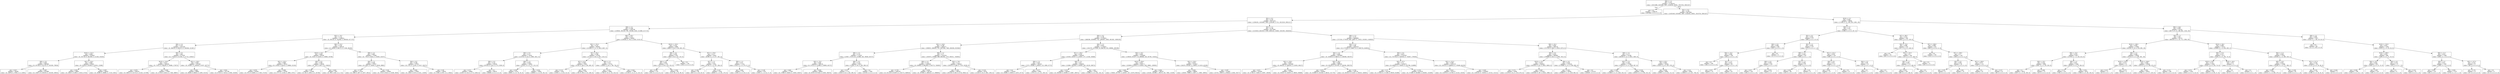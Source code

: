 digraph Tree {
node [shape=box] ;
0 [label="X[8] <= 1.5\ngini = 0.767\nsamples = 11106543\nvalue = [3315496, 5202464, 1997, 5144334, 28561, 1814750, 2061547]"] ;
1 [label="gini = 0.0\nsamples = 1188579\nvalue = [1879947, 0, 0, 0, 0, 0, 0]"] ;
0 -> 1 [labeldistance=2.5, labelangle=45, headlabel="True"] ;
2 [label="X[1] <= 0.5\ngini = 0.744\nsamples = 9917964\nvalue = [1435549, 5202464, 1997, 5144334, 28561, 1814750, 2061547]"] ;
0 -> 2 [labeldistance=2.5, labelangle=-45, headlabel="False"] ;
3 [label="X[5] <= 0.5\ngini = 0.742\nsamples = 9871318\nvalue = [1364181, 5202464, 1985, 5144188, 27751, 1813259, 2061527]"] ;
2 -> 3 ;
4 [label="X[8] <= 2.5\ngini = 0.748\nsamples = 1293709\nvalue = [138565, 392142, 795, 781046, 4343, 311666, 417173]"] ;
3 -> 4 ;
5 [label="X[3] <= 74.5\ngini = 0.713\nsamples = 1199614\nvalue = [0, 392142, 0, 781046, 0, 306548, 417173]"] ;
4 -> 5 ;
6 [label="X[9] <= 2.5\ngini = 0.707\nsamples = 1031456\nvalue = [0, 368102, 0, 692673, 0, 249288, 321067]"] ;
5 -> 6 ;
7 [label="X[10] <= 215.5\ngini = 0.694\nsamples = 553828\nvalue = [0, 191743, 0, 381308, 0, 211565, 91620]"] ;
6 -> 7 ;
8 [label="X[9] <= 0.5\ngini = 0.692\nsamples = 460386\nvalue = [0, 167549, 0, 321122, 0, 161030, 79034]"] ;
7 -> 8 ;
9 [label="gini = 0.627\nsamples = 38300\nvalue = [0, 10878, 0, 27603, 0, 0, 22081]"] ;
8 -> 9 ;
10 [label="gini = 0.687\nsamples = 422086\nvalue = [0, 156671, 0, 293519, 0, 161030, 56953]"] ;
8 -> 10 ;
11 [label="X[2] <= 124.5\ngini = 0.682\nsamples = 93442\nvalue = [0, 24194, 0, 60186, 0, 50535, 12586]"] ;
7 -> 11 ;
12 [label="gini = 0.634\nsamples = 48807\nvalue = [0, 5596, 0, 31380, 0, 33325, 6734]"] ;
11 -> 12 ;
13 [label="gini = 0.697\nsamples = 44635\nvalue = [0, 18598, 0, 28806, 0, 17210, 5852]"] ;
11 -> 13 ;
14 [label="X[0] <= 0.5\ngini = 0.68\nsamples = 477628\nvalue = [0, 176359, 0, 311365, 0, 37723, 229447]"] ;
6 -> 14 ;
15 [label="X[10] <= 214.5\ngini = 0.672\nsamples = 280059\nvalue = [0, 72552, 0, 168326, 0, 29486, 172675]"] ;
14 -> 15 ;
16 [label="gini = 0.679\nsamples = 208255\nvalue = [0, 58822, 0, 125714, 0, 22140, 122788]"] ;
15 -> 16 ;
17 [label="gini = 0.648\nsamples = 71804\nvalue = [0, 13730, 0, 42612, 0, 7346, 49887]"] ;
15 -> 17 ;
18 [label="X[2] <= 126.5\ngini = 0.645\nsamples = 197569\nvalue = [0, 103807, 0, 143039, 0, 8237, 56772]"] ;
14 -> 18 ;
19 [label="gini = 0.646\nsamples = 89861\nvalue = [0, 36494, 0, 68823, 0, 4299, 32223]"] ;
18 -> 19 ;
20 [label="gini = 0.631\nsamples = 107708\nvalue = [0, 67313, 0, 74216, 0, 3938, 24549]"] ;
18 -> 20 ;
21 [label="X[6] <= 31.0\ngini = 0.704\nsamples = 168158\nvalue = [0, 24040, 0, 88373, 0, 57260, 96106]"] ;
5 -> 21 ;
22 [label="X[10] <= 23.5\ngini = 0.683\nsamples = 94760\nvalue = [0, 16247, 0, 61832, 0, 20868, 50769]"] ;
21 -> 22 ;
23 [label="X[2] <= 132.5\ngini = 0.686\nsamples = 78514\nvalue = [0, 15508, 0, 56235, 0, 20868, 31316]"] ;
22 -> 23 ;
24 [label="gini = 0.679\nsamples = 62958\nvalue = [0, 9731, 0, 44901, 0, 17169, 27519]"] ;
23 -> 24 ;
25 [label="gini = 0.686\nsamples = 15556\nvalue = [0, 5777, 0, 11334, 0, 3699, 3797]"] ;
23 -> 25 ;
26 [label="X[0] <= 0.5\ngini = 0.383\nsamples = 16246\nvalue = [0, 739, 0, 5597, 0, 0, 19453]"] ;
22 -> 26 ;
27 [label="gini = 0.36\nsamples = 15296\nvalue = [0, 541, 0, 4955, 0, 0, 18738]"] ;
26 -> 27 ;
28 [label="gini = 0.602\nsamples = 950\nvalue = [0, 198, 0, 642, 0, 0, 715]"] ;
26 -> 28 ;
29 [label="X[9] <= 2.5\ngini = 0.692\nsamples = 73398\nvalue = [0, 7793, 0, 26541, 0, 36392, 45337]"] ;
21 -> 29 ;
30 [label="X[4] <= 7.5\ngini = 0.649\nsamples = 37637\nvalue = [0, 5091, 0, 14300, 0, 30245, 9865]"] ;
29 -> 30 ;
31 [label="gini = 0.728\nsamples = 11553\nvalue = [0, 2366, 0, 4877, 0, 4977, 6015]"] ;
30 -> 31 ;
32 [label="gini = 0.56\nsamples = 26084\nvalue = [0, 2725, 0, 9423, 0, 25268, 3850]"] ;
30 -> 32 ;
33 [label="X[4] <= 6.5\ngini = 0.546\nsamples = 35761\nvalue = [0, 2702, 0, 12241, 0, 6147, 35472]"] ;
29 -> 33 ;
34 [label="gini = 0.665\nsamples = 15845\nvalue = [0, 1594, 0, 5474, 0, 6141, 11830]"] ;
33 -> 34 ;
35 [label="gini = 0.39\nsamples = 19916\nvalue = [0, 1108, 0, 6767, 0, 6, 23642]"] ;
33 -> 35 ;
36 [label="X[6] <= 44.5\ngini = 0.131\nsamples = 94095\nvalue = [138565, 0, 795, 0, 4343, 5118, 0]"] ;
4 -> 36 ;
37 [label="X[2] <= 131.5\ngini = 0.125\nsamples = 89206\nvalue = [131883, 0, 757, 0, 3823, 4637, 0]"] ;
36 -> 37 ;
38 [label="X[0] <= 0.5\ngini = 0.111\nsamples = 74502\nvalue = [110741, 0, 523, 0, 2890, 3421, 0]"] ;
37 -> 38 ;
39 [label="X[8] <= 4.5\ngini = 0.132\nsamples = 59539\nvalue = [87420, 0, 518, 0, 2773, 3209, 0]"] ;
38 -> 39 ;
40 [label="gini = 0.372\nsamples = 18665\nvalue = [22957, 0, 518, 0, 2773, 3209, 0]"] ;
39 -> 40 ;
41 [label="gini = 0.0\nsamples = 40874\nvalue = [64463, 0, 0, 0, 0, 0, 0]"] ;
39 -> 41 ;
42 [label="X[9] <= 2.5\ngini = 0.028\nsamples = 14963\nvalue = [23321, 0, 5, 0, 117, 212, 0]"] ;
38 -> 42 ;
43 [label="gini = 0.039\nsamples = 4122\nvalue = [6462, 0, 3, 0, 78, 50, 0]"] ;
42 -> 43 ;
44 [label="gini = 0.024\nsamples = 10841\nvalue = [16859, 0, 2, 0, 39, 162, 0]"] ;
42 -> 44 ;
45 [label="X[7] <= 85.5\ngini = 0.188\nsamples = 14704\nvalue = [21142, 0, 234, 0, 933, 1216, 0]"] ;
37 -> 45 ;
46 [label="X[7] <= 41.5\ngini = 0.449\nsamples = 1949\nvalue = [2239, 0, 200, 0, 185, 482, 0]"] ;
45 -> 46 ;
47 [label="gini = 0.113\nsamples = 1031\nvalue = [1539, 0, 1, 0, 63, 33, 0]"] ;
46 -> 47 ;
48 [label="gini = 0.655\nsamples = 918\nvalue = [700, 0, 199, 0, 122, 449, 0]"] ;
46 -> 48 ;
49 [label="X[9] <= 2.5\ngini = 0.14\nsamples = 12755\nvalue = [18903, 0, 34, 0, 748, 734, 0]"] ;
45 -> 49 ;
50 [label="gini = 0.252\nsamples = 5689\nvalue = [7783, 0, 19, 0, 735, 524, 0]"] ;
49 -> 50 ;
51 [label="gini = 0.041\nsamples = 7066\nvalue = [11120, 0, 15, 0, 13, 210, 0]"] ;
49 -> 51 ;
52 [label="X[10] <= 135.5\ngini = 0.243\nsamples = 4889\nvalue = [6682, 0, 38, 0, 520, 481, 0]"] ;
36 -> 52 ;
53 [label="X[8] <= 4.5\ngini = 0.459\nsamples = 434\nvalue = [486, 0, 36, 0, 43, 120, 0]"] ;
52 -> 53 ;
54 [label="X[8] <= 3.5\ngini = 0.602\nsamples = 278\nvalue = [251, 0, 36, 0, 43, 120, 0]"] ;
53 -> 54 ;
55 [label="gini = 0.239\nsamples = 179\nvalue = [251, 0, 0, 0, 8, 31, 0]"] ;
54 -> 55 ;
56 [label="gini = 0.592\nsamples = 99\nvalue = [0, 0, 36, 0, 35, 89, 0]"] ;
54 -> 56 ;
57 [label="gini = 0.0\nsamples = 156\nvalue = [235, 0, 0, 0, 0, 0, 0]"] ;
53 -> 57 ;
58 [label="X[7] <= 178.5\ngini = 0.217\nsamples = 4455\nvalue = [6196, 0, 2, 0, 477, 361, 0]"] ;
52 -> 58 ;
59 [label="X[7] <= 1.5\ngini = 0.18\nsamples = 3331\nvalue = [4744, 0, 1, 0, 207, 304, 0]"] ;
58 -> 59 ;
60 [label="gini = 0.548\nsamples = 86\nvalue = [86, 0, 0, 0, 26, 28, 0]"] ;
59 -> 60 ;
61 [label="gini = 0.167\nsamples = 3245\nvalue = [4658, 0, 1, 0, 181, 276, 0]"] ;
59 -> 61 ;
62 [label="X[9] <= 1.5\ngini = 0.311\nsamples = 1124\nvalue = [1452, 0, 1, 0, 270, 57, 0]"] ;
58 -> 62 ;
63 [label="gini = 0.483\nsamples = 210\nvalue = [149, 0, 0, 0, 216, 0, 0]"] ;
62 -> 63 ;
64 [label="gini = 0.149\nsamples = 914\nvalue = [1303, 0, 1, 0, 54, 57, 0]"] ;
62 -> 64 ;
65 [label="X[5] <= 1.5\ngini = 0.736\nsamples = 8577609\nvalue = [1225616, 4810322, 1190, 4363142, 23408, 1501593, 1644354]"] ;
3 -> 65 ;
66 [label="X[0] <= 0.5\ngini = 0.736\nsamples = 3732624\nvalue = [468298, 2039963, 742, 1894367, 8385, 491582, 1000529]"] ;
65 -> 66 ;
67 [label="X[2] <= 118.5\ngini = 0.766\nsamples = 1962571\nvalue = [306922, 566459, 732, 1007584, 7463, 404594, 810340]"] ;
66 -> 67 ;
68 [label="X[8] <= 2.5\ngini = 0.713\nsamples = 175547\nvalue = [13947, 37474, 43, 121986, 343, 39583, 64737]"] ;
67 -> 68 ;
69 [label="X[3] <= 70.5\ngini = 0.682\nsamples = 166134\nvalue = [0, 37474, 0, 121986, 0, 38993, 64737]"] ;
68 -> 69 ;
70 [label="gini = 0.691\nsamples = 77293\nvalue = [0, 27998, 0, 54630, 0, 13630, 26267]"] ;
69 -> 70 ;
71 [label="gini = 0.659\nsamples = 88841\nvalue = [0, 9476, 0, 67356, 0, 25363, 38470]"] ;
69 -> 71 ;
72 [label="X[8] <= 4.5\ngini = 0.124\nsamples = 9413\nvalue = [13947, 0, 43, 0, 343, 590, 0]"] ;
68 -> 72 ;
73 [label="gini = 0.517\nsamples = 1775\nvalue = [1818, 0, 43, 0, 343, 590, 0]"] ;
72 -> 73 ;
74 [label="gini = 0.0\nsamples = 7638\nvalue = [12129, 0, 0, 0, 0, 0, 0]"] ;
72 -> 74 ;
75 [label="X[8] <= 2.5\ngini = 0.77\nsamples = 1787024\nvalue = [292975, 528985, 689, 885598, 7120, 365011, 745603]"] ;
67 -> 75 ;
76 [label="X[9] <= 2.5\ngini = 0.724\nsamples = 1590592\nvalue = [0, 528985, 0, 885598, 0, 354773, 745603]"] ;
75 -> 76 ;
77 [label="gini = 0.729\nsamples = 1044797\nvalue = [0, 331129, 0, 619072, 0, 354773, 346910]"] ;
76 -> 77 ;
78 [label="gini = 0.639\nsamples = 545795\nvalue = [0, 197856, 0, 266526, 0, 0, 398693]"] ;
76 -> 78 ;
79 [label="X[3] <= 76.5\ngini = 0.111\nsamples = 196432\nvalue = [292975, 0, 689, 0, 7120, 10238, 0]"] ;
75 -> 79 ;
80 [label="gini = 0.106\nsamples = 188197\nvalue = [281552, 0, 663, 0, 6754, 9048, 0]"] ;
79 -> 80 ;
81 [label="gini = 0.219\nsamples = 8235\nvalue = [11423, 0, 26, 0, 366, 1190, 0]"] ;
79 -> 81 ;
82 [label="X[4] <= 2.5\ngini = 0.614\nsamples = 1770053\nvalue = [161376, 1473504, 10, 886783, 922, 86988, 190189]"] ;
66 -> 82 ;
83 [label="X[7] <= 126.5\ngini = 0.518\nsamples = 536359\nvalue = [23356, 542027, 0, 225937, 377, 21194, 35648]"] ;
82 -> 83 ;
84 [label="X[8] <= 2.5\ngini = 0.441\nsamples = 181421\nvalue = [7372, 205861, 0, 60032, 115, 5065, 8773]"] ;
83 -> 84 ;
85 [label="gini = 0.41\nsamples = 176559\nvalue = [0, 205861, 0, 60032, 0, 4875, 8773]"] ;
84 -> 85 ;
86 [label="gini = 0.077\nsamples = 4862\nvalue = [7372, 0, 0, 0, 115, 190, 0]"] ;
84 -> 86 ;
87 [label="X[8] <= 2.5\ngini = 0.55\nsamples = 354938\nvalue = [15984, 336166, 0, 165905, 262, 16129, 26875]"] ;
83 -> 87 ;
88 [label="gini = 0.523\nsamples = 344591\nvalue = [0, 336166, 0, 165905, 0, 15887, 26875]"] ;
87 -> 88 ;
89 [label="gini = 0.06\nsamples = 10347\nvalue = [15984, 0, 0, 0, 262, 242, 0]"] ;
87 -> 89 ;
90 [label="X[4] <= 10.5\ngini = 0.645\nsamples = 1233694\nvalue = [138020, 931477, 10, 660846, 545, 65794, 154541]"] ;
82 -> 90 ;
91 [label="X[10] <= 230.5\ngini = 0.652\nsamples = 919771\nvalue = [103650, 670035, 6, 510935, 539, 59661, 109361]"] ;
90 -> 91 ;
92 [label="gini = 0.661\nsamples = 730984\nvalue = [78405, 507767, 5, 420357, 357, 51976, 96252]"] ;
91 -> 92 ;
93 [label="gini = 0.604\nsamples = 188787\nvalue = [25245, 162268, 1, 90578, 182, 7685, 13109]"] ;
91 -> 93 ;
94 [label="X[2] <= 124.5\ngini = 0.619\nsamples = 313923\nvalue = [34370, 261442, 4, 149911, 6, 6133, 45180]"] ;
90 -> 94 ;
95 [label="gini = 0.656\nsamples = 98856\nvalue = [10629, 70969, 0, 53671, 0, 2089, 18903]"] ;
94 -> 95 ;
96 [label="gini = 0.597\nsamples = 215067\nvalue = [23741, 190473, 4, 96240, 6, 4044, 26277]"] ;
94 -> 96 ;
97 [label="X[8] <= 2.5\ngini = 0.731\nsamples = 4844985\nvalue = [757318, 2770359, 448, 2468775, 15023, 1010011, 643825]"] ;
65 -> 97 ;
98 [label="X[4] <= 5.5\ngini = 0.68\nsamples = 4350235\nvalue = [0, 2770359, 0, 2468775, 0, 1000735, 643825]"] ;
97 -> 98 ;
99 [label="X[4] <= 3.5\ngini = 0.684\nsamples = 1614692\nvalue = [0, 1036615, 0, 886121, 0, 266368, 364797]"] ;
98 -> 99 ;
100 [label="X[2] <= 120.5\ngini = 0.659\nsamples = 625489\nvalue = [0, 444181, 0, 338530, 0, 121832, 84527]"] ;
99 -> 100 ;
101 [label="gini = 0.672\nsamples = 103582\nvalue = [0, 51764, 0, 72858, 0, 22997, 16059]"] ;
100 -> 101 ;
102 [label="gini = 0.649\nsamples = 521907\nvalue = [0, 392417, 0, 265672, 0, 98835, 68468]"] ;
100 -> 102 ;
103 [label="X[3] <= 64.5\ngini = 0.694\nsamples = 989203\nvalue = [0, 592434, 0, 547591, 0, 144536, 280270]"] ;
99 -> 103 ;
104 [label="gini = 0.674\nsamples = 458487\nvalue = [0, 310809, 0, 235164, 0, 48016, 131779]"] ;
103 -> 104 ;
105 [label="gini = 0.704\nsamples = 530716\nvalue = [0, 281625, 0, 312427, 0, 96520, 148491]"] ;
103 -> 105 ;
106 [label="X[0] <= 0.5\ngini = 0.673\nsamples = 2735543\nvalue = [0, 1733744, 0, 1582654, 0, 734367, 279028]"] ;
98 -> 106 ;
107 [label="X[3] <= 47.5\ngini = 0.71\nsamples = 1203973\nvalue = [0, 400613, 0, 734035, 0, 555798, 214898]"] ;
106 -> 107 ;
108 [label="gini = 0.72\nsamples = 291294\nvalue = [0, 127933, 0, 171169, 0, 99303, 62498]"] ;
107 -> 108 ;
109 [label="gini = 0.702\nsamples = 912679\nvalue = [0, 272680, 0, 562866, 0, 456495, 152400]"] ;
107 -> 109 ;
110 [label="X[2] <= 122.5\ngini = 0.569\nsamples = 1531570\nvalue = [0, 1333131, 0, 848619, 0, 178569, 64130]"] ;
106 -> 110 ;
111 [label="gini = 0.612\nsamples = 197473\nvalue = [0, 152976, 0, 115709, 0, 31318, 12618]"] ;
110 -> 111 ;
112 [label="gini = 0.562\nsamples = 1334097\nvalue = [0, 1180155, 0, 732910, 0, 147251, 51512]"] ;
110 -> 112 ;
113 [label="X[6] <= 42.5\ngini = 0.062\nsamples = 494750\nvalue = [757318, 0, 448, 0, 15023, 9276, 0]"] ;
97 -> 113 ;
114 [label="X[0] <= 0.5\ngini = 0.053\nsamples = 460982\nvalue = [708989, 0, 433, 0, 11390, 7813, 0]"] ;
113 -> 114 ;
115 [label="X[10] <= 15.5\ngini = 0.074\nsamples = 284833\nvalue = [432923, 0, 421, 0, 9851, 6830, 0]"] ;
114 -> 115 ;
116 [label="gini = 0.271\nsamples = 9298\nvalue = [12378, 0, 54, 0, 1310, 870, 0]"] ;
115 -> 116 ;
117 [label="gini = 0.067\nsamples = 275535\nvalue = [420545, 0, 367, 0, 8541, 5960, 0]"] ;
115 -> 117 ;
118 [label="X[8] <= 4.5\ngini = 0.018\nsamples = 176149\nvalue = [276066, 0, 12, 0, 1539, 983, 0]"] ;
114 -> 118 ;
119 [label="gini = 0.145\nsamples = 20939\nvalue = [30469, 0, 12, 0, 1539, 983, 0]"] ;
118 -> 119 ;
120 [label="gini = 0.0\nsamples = 155210\nvalue = [245597, 0, 0, 0, 0, 0, 0]"] ;
118 -> 120 ;
121 [label="X[9] <= 2.5\ngini = 0.177\nsamples = 33768\nvalue = [48329, 0, 15, 0, 3633, 1463, 0]"] ;
113 -> 121 ;
122 [label="X[3] <= 72.5\ngini = 0.244\nsamples = 17568\nvalue = [23914, 0, 11, 0, 3246, 587, 0]"] ;
121 -> 122 ;
123 [label="gini = 0.196\nsamples = 11072\nvalue = [15588, 0, 11, 0, 1540, 335, 0]"] ;
122 -> 123 ;
124 [label="gini = 0.316\nsamples = 6496\nvalue = [8326, 0, 0, 0, 1706, 252, 0]"] ;
122 -> 124 ;
125 [label="X[3] <= 62.5\ngini = 0.095\nsamples = 16200\nvalue = [24415, 0, 4, 0, 387, 876, 0]"] ;
121 -> 125 ;
126 [label="gini = 0.028\nsamples = 6800\nvalue = [10591, 0, 0, 0, 40, 112, 0]"] ;
125 -> 126 ;
127 [label="gini = 0.141\nsamples = 9400\nvalue = [13824, 0, 4, 0, 347, 764, 0]"] ;
125 -> 127 ;
128 [label="X[10] <= 5.5\ngini = 0.065\nsamples = 46646\nvalue = [71368, 0, 12, 146, 810, 1491, 20]"] ;
2 -> 128 ;
129 [label="X[9] <= 2.5\ngini = 0.18\nsamples = 1117\nvalue = [1596, 0, 0, 0, 9, 167, 0]"] ;
128 -> 129 ;
130 [label="X[5] <= 0.5\ngini = 0.024\nsamples = 577\nvalue = [906, 0, 0, 0, 3, 8, 0]"] ;
129 -> 130 ;
131 [label="X[0] <= 0.5\ngini = 0.006\nsamples = 200\nvalue = [331, 0, 0, 0, 0, 1, 0]"] ;
130 -> 131 ;
132 [label="X[4] <= 10.5\ngini = 0.006\nsamples = 194\nvalue = [320, 0, 0, 0, 0, 1, 0]"] ;
131 -> 132 ;
133 [label="gini = 0.0\nsamples = 109\nvalue = [182, 0, 0, 0, 0, 0, 0]"] ;
132 -> 133 ;
134 [label="X[1] <= 1.5\ngini = 0.014\nsamples = 85\nvalue = [138, 0, 0, 0, 0, 1, 0]"] ;
132 -> 134 ;
135 [label="gini = 0.057\nsamples = 23\nvalue = [33, 0, 0, 0, 0, 1, 0]"] ;
134 -> 135 ;
136 [label="gini = 0.0\nsamples = 62\nvalue = [105, 0, 0, 0, 0, 0, 0]"] ;
134 -> 136 ;
137 [label="gini = 0.0\nsamples = 6\nvalue = [11, 0, 0, 0, 0, 0, 0]"] ;
131 -> 137 ;
138 [label="X[5] <= 1.5\ngini = 0.034\nsamples = 377\nvalue = [575, 0, 0, 0, 3, 7, 0]"] ;
130 -> 138 ;
139 [label="X[9] <= 1.5\ngini = 0.042\nsamples = 247\nvalue = [369, 0, 0, 0, 1, 7, 0]"] ;
138 -> 139 ;
140 [label="X[9] <= 0.5\ngini = 0.026\nsamples = 150\nvalue = [223, 0, 0, 0, 1, 2, 0]"] ;
139 -> 140 ;
141 [label="gini = 0.027\nsamples = 103\nvalue = [144, 0, 0, 0, 0, 2, 0]"] ;
140 -> 141 ;
142 [label="gini = 0.025\nsamples = 47\nvalue = [79, 0, 0, 0, 1, 0, 0]"] ;
140 -> 142 ;
143 [label="X[1] <= 7.5\ngini = 0.064\nsamples = 97\nvalue = [146, 0, 0, 0, 0, 5, 0]"] ;
139 -> 143 ;
144 [label="gini = 0.043\nsamples = 89\nvalue = [135, 0, 0, 0, 0, 3, 0]"] ;
143 -> 144 ;
145 [label="gini = 0.26\nsamples = 8\nvalue = [11, 0, 0, 0, 0, 2, 0]"] ;
143 -> 145 ;
146 [label="X[7] <= 121.5\ngini = 0.019\nsamples = 130\nvalue = [206, 0, 0, 0, 2, 0, 0]"] ;
138 -> 146 ;
147 [label="X[4] <= 8.5\ngini = 0.011\nsamples = 117\nvalue = [183, 0, 0, 0, 1, 0, 0]"] ;
146 -> 147 ;
148 [label="gini = 0.019\nsamples = 70\nvalue = [105, 0, 0, 0, 1, 0, 0]"] ;
147 -> 148 ;
149 [label="gini = 0.0\nsamples = 47\nvalue = [78, 0, 0, 0, 0, 0, 0]"] ;
147 -> 149 ;
150 [label="X[4] <= 3.5\ngini = 0.08\nsamples = 13\nvalue = [23, 0, 0, 0, 1, 0, 0]"] ;
146 -> 150 ;
151 [label="gini = 0.0\nsamples = 1\nvalue = [0, 0, 0, 0, 1, 0, 0]"] ;
150 -> 151 ;
152 [label="gini = 0.0\nsamples = 12\nvalue = [23, 0, 0, 0, 0, 0, 0]"] ;
150 -> 152 ;
153 [label="X[7] <= 96.5\ngini = 0.314\nsamples = 540\nvalue = [690, 0, 0, 0, 6, 159, 0]"] ;
129 -> 153 ;
154 [label="X[3] <= 76.5\ngini = 0.486\nsamples = 218\nvalue = [207, 0, 0, 0, 0, 148, 0]"] ;
153 -> 154 ;
155 [label="gini = 0.0\nsamples = 34\nvalue = [60, 0, 0, 0, 0, 0, 0]"] ;
154 -> 155 ;
156 [label="X[2] <= 132.5\ngini = 0.5\nsamples = 184\nvalue = [147, 0, 0, 0, 0, 148, 0]"] ;
154 -> 156 ;
157 [label="X[5] <= 1.5\ngini = 0.497\nsamples = 173\nvalue = [127, 0, 0, 0, 0, 148, 0]"] ;
156 -> 157 ;
158 [label="gini = 0.431\nsamples = 136\nvalue = [68, 0, 0, 0, 0, 148, 0]"] ;
157 -> 158 ;
159 [label="gini = 0.0\nsamples = 37\nvalue = [59, 0, 0, 0, 0, 0, 0]"] ;
157 -> 159 ;
160 [label="gini = 0.0\nsamples = 11\nvalue = [20, 0, 0, 0, 0, 0, 0]"] ;
156 -> 160 ;
161 [label="X[7] <= 108.0\ngini = 0.066\nsamples = 322\nvalue = [483, 0, 0, 0, 6, 11, 0]"] ;
153 -> 161 ;
162 [label="gini = 0.0\nsamples = 192\nvalue = [314, 0, 0, 0, 0, 0, 0]"] ;
161 -> 162 ;
163 [label="X[7] <= 109.5\ngini = 0.17\nsamples = 130\nvalue = [169, 0, 0, 0, 6, 11, 0]"] ;
161 -> 163 ;
164 [label="X[5] <= 0.5\ngini = 0.493\nsamples = 18\nvalue = [14, 0, 0, 0, 0, 11, 0]"] ;
163 -> 164 ;
165 [label="gini = 0.397\nsamples = 8\nvalue = [8, 0, 0, 0, 0, 3, 0]"] ;
164 -> 165 ;
166 [label="gini = 0.49\nsamples = 10\nvalue = [6, 0, 0, 0, 0, 8, 0]"] ;
164 -> 166 ;
167 [label="X[7] <= 130.0\ngini = 0.072\nsamples = 112\nvalue = [155, 0, 0, 0, 6, 0, 0]"] ;
163 -> 167 ;
168 [label="gini = 0.0\nsamples = 87\nvalue = [115, 0, 0, 0, 0, 0, 0]"] ;
167 -> 168 ;
169 [label="gini = 0.227\nsamples = 25\nvalue = [40, 0, 0, 0, 6, 0, 0]"] ;
167 -> 169 ;
170 [label="X[6] <= 44.5\ngini = 0.062\nsamples = 45529\nvalue = [69772, 0, 12, 146, 801, 1324, 20]"] ;
128 -> 170 ;
171 [label="X[5] <= 1.5\ngini = 0.06\nsamples = 43172\nvalue = [66239, 0, 11, 10, 772, 1298, 20]"] ;
170 -> 171 ;
172 [label="X[10] <= 108.5\ngini = 0.056\nsamples = 27660\nvalue = [42545, 0, 10, 6, 318, 895, 18]"] ;
171 -> 172 ;
173 [label="X[6] <= 23.5\ngini = 0.076\nsamples = 9077\nvalue = [13793, 0, 7, 3, 138, 414, 0]"] ;
172 -> 173 ;
174 [label="X[0] <= 10.5\ngini = 0.104\nsamples = 3683\nvalue = [5467, 0, 2, 3, 59, 250, 0]"] ;
173 -> 174 ;
175 [label="gini = 0.1\nsamples = 3670\nvalue = [5457, 0, 2, 3, 59, 236, 0]"] ;
174 -> 175 ;
176 [label="gini = 0.486\nsamples = 13\nvalue = [10, 0, 0, 0, 0, 14, 0]"] ;
174 -> 176 ;
177 [label="X[9] <= 1.5\ngini = 0.057\nsamples = 5394\nvalue = [8326, 0, 5, 0, 79, 164, 0]"] ;
173 -> 177 ;
178 [label="gini = 0.111\nsamples = 523\nvalue = [758, 0, 0, 0, 41, 6, 0]"] ;
177 -> 178 ;
179 [label="gini = 0.051\nsamples = 4871\nvalue = [7568, 0, 5, 0, 38, 158, 0]"] ;
177 -> 179 ;
180 [label="X[8] <= 2.5\ngini = 0.046\nsamples = 18583\nvalue = [28752, 0, 3, 3, 180, 481, 18]"] ;
172 -> 180 ;
181 [label="X[10] <= 210.0\ngini = 0.513\nsamples = 15\nvalue = [0, 0, 0, 3, 0, 7, 18]"] ;
180 -> 181 ;
182 [label="gini = 0.413\nsamples = 11\nvalue = [0, 0, 0, 0, 0, 7, 17]"] ;
181 -> 182 ;
183 [label="gini = 0.375\nsamples = 4\nvalue = [0, 0, 0, 3, 0, 0, 1]"] ;
181 -> 183 ;
184 [label="X[10] <= 246.0\ngini = 0.044\nsamples = 18568\nvalue = [28752, 0, 3, 0, 180, 474, 0]"] ;
180 -> 184 ;
185 [label="gini = 0.041\nsamples = 18022\nvalue = [27941, 0, 3, 0, 177, 419, 0]"] ;
184 -> 185 ;
186 [label="gini = 0.125\nsamples = 546\nvalue = [811, 0, 0, 0, 3, 55, 0]"] ;
184 -> 186 ;
187 [label="X[10] <= 58.5\ngini = 0.069\nsamples = 15512\nvalue = [23694, 0, 1, 4, 454, 403, 2]"] ;
171 -> 187 ;
188 [label="X[0] <= 22.5\ngini = 0.127\nsamples = 2271\nvalue = [3335, 0, 0, 0, 165, 74, 0]"] ;
187 -> 188 ;
189 [label="X[10] <= 50.5\ngini = 0.125\nsamples = 2268\nvalue = [3334, 0, 0, 0, 165, 70, 0]"] ;
188 -> 189 ;
190 [label="gini = 0.075\nsamples = 1925\nvalue = [2916, 0, 0, 0, 75, 43, 0]"] ;
189 -> 190 ;
191 [label="gini = 0.359\nsamples = 343\nvalue = [418, 0, 0, 0, 90, 27, 0]"] ;
189 -> 191 ;
192 [label="X[10] <= 44.5\ngini = 0.32\nsamples = 3\nvalue = [1, 0, 0, 0, 0, 4, 0]"] ;
188 -> 192 ;
193 [label="gini = 0.0\nsamples = 1\nvalue = [0, 0, 0, 0, 0, 3, 0]"] ;
192 -> 193 ;
194 [label="gini = 0.5\nsamples = 2\nvalue = [1, 0, 0, 0, 0, 1, 0]"] ;
192 -> 194 ;
195 [label="X[4] <= 11.5\ngini = 0.058\nsamples = 13241\nvalue = [20359, 0, 1, 4, 289, 329, 2]"] ;
187 -> 195 ;
196 [label="X[0] <= 14.5\ngini = 0.055\nsamples = 12496\nvalue = [19249, 0, 1, 4, 271, 280, 2]"] ;
195 -> 196 ;
197 [label="gini = 0.054\nsamples = 12411\nvalue = [19131, 0, 1, 4, 260, 279, 2]"] ;
196 -> 197 ;
198 [label="gini = 0.169\nsamples = 85\nvalue = [118, 0, 0, 0, 11, 1, 0]"] ;
196 -> 198 ;
199 [label="X[7] <= 217.5\ngini = 0.109\nsamples = 745\nvalue = [1110, 0, 0, 0, 18, 49, 0]"] ;
195 -> 199 ;
200 [label="gini = 0.103\nsamples = 742\nvalue = [1108, 0, 0, 0, 18, 45, 0]"] ;
199 -> 200 ;
201 [label="gini = 0.444\nsamples = 3\nvalue = [2, 0, 0, 0, 0, 4, 0]"] ;
199 -> 201 ;
202 [label="X[8] <= 2.5\ngini = 0.099\nsamples = 2357\nvalue = [3533, 0, 1, 136, 29, 26, 0]"] ;
170 -> 202 ;
203 [label="gini = 0.0\nsamples = 88\nvalue = [0, 0, 0, 136, 0, 0, 0]"] ;
202 -> 203 ;
204 [label="X[10] <= 210.5\ngini = 0.031\nsamples = 2269\nvalue = [3533, 0, 1, 0, 29, 26, 0]"] ;
202 -> 204 ;
205 [label="X[10] <= 209.5\ngini = 0.052\nsamples = 980\nvalue = [1492, 0, 0, 0, 21, 20, 0]"] ;
204 -> 205 ;
206 [label="X[4] <= 10.5\ngini = 0.045\nsamples = 953\nvalue = [1463, 0, 0, 0, 21, 13, 0]"] ;
205 -> 206 ;
207 [label="gini = 0.036\nsamples = 799\nvalue = [1231, 0, 0, 0, 16, 7, 0]"] ;
206 -> 207 ;
208 [label="gini = 0.087\nsamples = 154\nvalue = [232, 0, 0, 0, 5, 6, 0]"] ;
206 -> 208 ;
209 [label="X[4] <= 4.5\ngini = 0.313\nsamples = 27\nvalue = [29, 0, 0, 0, 0, 7, 0]"] ;
205 -> 209 ;
210 [label="gini = 0.5\nsamples = 8\nvalue = [5, 0, 0, 0, 0, 5, 0]"] ;
209 -> 210 ;
211 [label="gini = 0.142\nsamples = 19\nvalue = [24, 0, 0, 0, 0, 2, 0]"] ;
209 -> 211 ;
212 [label="X[0] <= 11.5\ngini = 0.015\nsamples = 1289\nvalue = [2041, 0, 1, 0, 8, 6, 0]"] ;
204 -> 212 ;
213 [label="X[4] <= 2.5\ngini = 0.011\nsamples = 1262\nvalue = [1993, 0, 1, 0, 4, 6, 0]"] ;
212 -> 213 ;
214 [label="gini = 0.055\nsamples = 152\nvalue = [241, 0, 0, 0, 2, 5, 0]"] ;
213 -> 214 ;
215 [label="gini = 0.005\nsamples = 1110\nvalue = [1752, 0, 1, 0, 2, 1, 0]"] ;
213 -> 215 ;
216 [label="X[2] <= 137.5\ngini = 0.142\nsamples = 27\nvalue = [48, 0, 0, 0, 4, 0, 0]"] ;
212 -> 216 ;
217 [label="gini = 0.176\nsamples = 21\nvalue = [37, 0, 0, 0, 4, 0, 0]"] ;
216 -> 217 ;
218 [label="gini = 0.0\nsamples = 6\nvalue = [11, 0, 0, 0, 0, 0, 0]"] ;
216 -> 218 ;
}